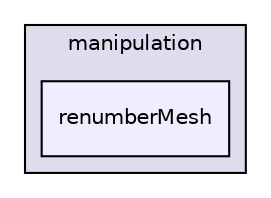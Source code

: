 digraph "applications/utilities/mesh/manipulation/renumberMesh" {
  bgcolor=transparent;
  compound=true
  node [ fontsize="10", fontname="Helvetica"];
  edge [ labelfontsize="10", labelfontname="Helvetica"];
  subgraph clusterdir_15449a1ef4a09517cc5e2efa6b11565e {
    graph [ bgcolor="#ddddee", pencolor="black", label="manipulation" fontname="Helvetica", fontsize="10", URL="dir_15449a1ef4a09517cc5e2efa6b11565e.html"]
  dir_0ffc0453c8c3e78f2b567ca19b060a37 [shape=box, label="renumberMesh", style="filled", fillcolor="#eeeeff", pencolor="black", URL="dir_0ffc0453c8c3e78f2b567ca19b060a37.html"];
  }
}
